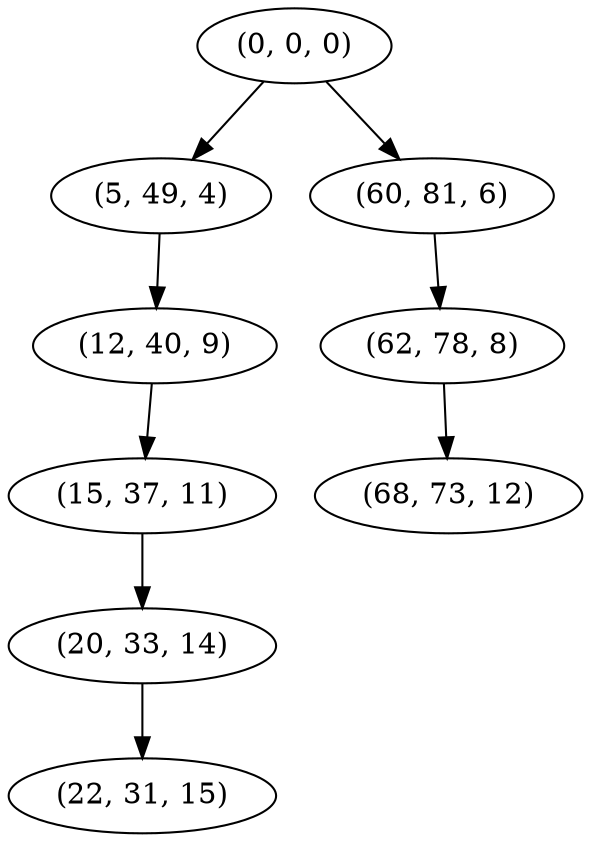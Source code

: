 digraph tree {
    "(0, 0, 0)";
    "(5, 49, 4)";
    "(12, 40, 9)";
    "(15, 37, 11)";
    "(20, 33, 14)";
    "(22, 31, 15)";
    "(60, 81, 6)";
    "(62, 78, 8)";
    "(68, 73, 12)";
    "(0, 0, 0)" -> "(5, 49, 4)";
    "(0, 0, 0)" -> "(60, 81, 6)";
    "(5, 49, 4)" -> "(12, 40, 9)";
    "(12, 40, 9)" -> "(15, 37, 11)";
    "(15, 37, 11)" -> "(20, 33, 14)";
    "(20, 33, 14)" -> "(22, 31, 15)";
    "(60, 81, 6)" -> "(62, 78, 8)";
    "(62, 78, 8)" -> "(68, 73, 12)";
}
